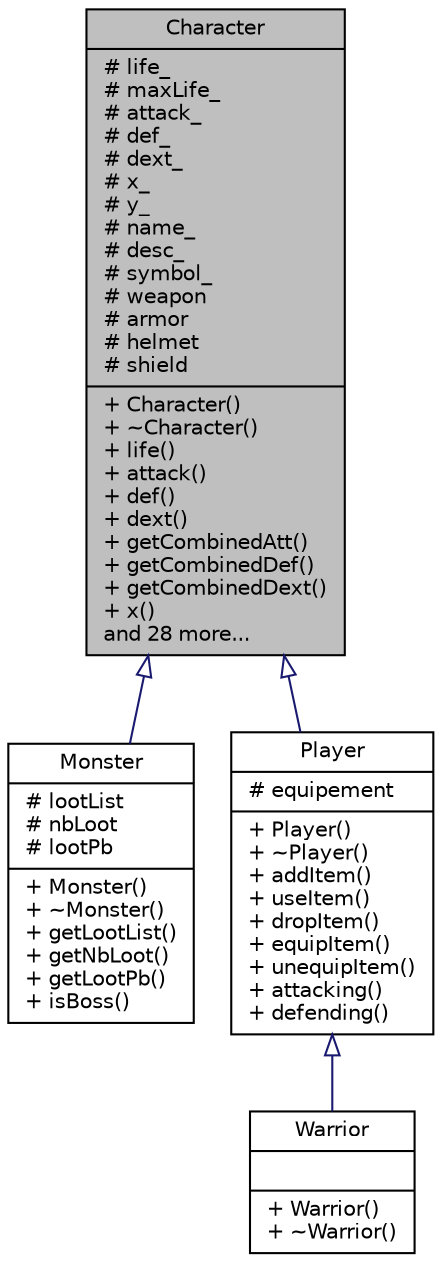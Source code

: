 digraph "Character"
{
  edge [fontname="Helvetica",fontsize="10",labelfontname="Helvetica",labelfontsize="10"];
  node [fontname="Helvetica",fontsize="10",shape=record];
  Node1 [label="{Character\n|# life_\l# maxLife_\l# attack_\l# def_\l# dext_\l# x_\l# y_\l# name_\l# desc_\l# symbol_\l# weapon\l# armor\l# helmet\l# shield\l|+ Character()\l+ ~Character()\l+ life()\l+ attack()\l+ def()\l+ dext()\l+ getCombinedAtt()\l+ getCombinedDef()\l+ getCombinedDext()\l+ x()\land 28 more...\l}",height=0.2,width=0.4,color="black", fillcolor="grey75", style="filled" fontcolor="black"];
  Node1 -> Node2 [dir="back",color="midnightblue",fontsize="10",style="solid",arrowtail="onormal"];
  Node2 [label="{Monster\n|# lootList\l# nbLoot\l# lootPb\l|+ Monster()\l+ ~Monster()\l+ getLootList()\l+ getNbLoot()\l+ getLootPb()\l+ isBoss()\l}",height=0.2,width=0.4,color="black", fillcolor="white", style="filled",URL="$classMonster.html"];
  Node1 -> Node3 [dir="back",color="midnightblue",fontsize="10",style="solid",arrowtail="onormal"];
  Node3 [label="{Player\n|# equipement\l|+ Player()\l+ ~Player()\l+ addItem()\l+ useItem()\l+ dropItem()\l+ equipItem()\l+ unequipItem()\l+ attacking()\l+ defending()\l}",height=0.2,width=0.4,color="black", fillcolor="white", style="filled",URL="$classPlayer.html"];
  Node3 -> Node4 [dir="back",color="midnightblue",fontsize="10",style="solid",arrowtail="onormal"];
  Node4 [label="{Warrior\n||+ Warrior()\l+ ~Warrior()\l}",height=0.2,width=0.4,color="black", fillcolor="white", style="filled",URL="$classWarrior.html"];
}
